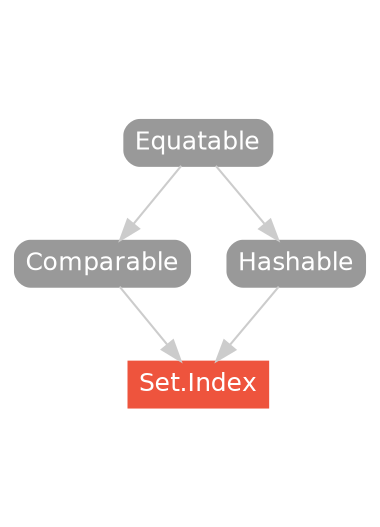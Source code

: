 strict digraph "Set.Index - Type Hierarchy - SwiftDoc.org" {
    pad="0.1,0.8"
    node [shape=box, style="filled,rounded", color="#999999", fillcolor="#999999", fontcolor=white, fontname=Helvetica, fontnames="Helvetica,sansserif", fontsize=12, margin="0.07,0.05", height="0.3"]
    edge [color="#cccccc"]
    "Comparable" [URL="/protocol/Comparable/hierarchy/"]
    "Equatable" [URL="/protocol/Equatable/hierarchy/"]
    "Hashable" [URL="/protocol/Hashable/hierarchy/"]
    "Set.Index" [URL="/type/Set.Index/", style="filled", fillcolor="#ee543d", color="#ee543d"]    "Comparable" -> "Set.Index"
    "Hashable" -> "Set.Index"
    "Equatable" -> "Comparable"
    "Equatable" -> "Hashable"
    subgraph Types {
        rank = max; "Set.Index";
    }
}